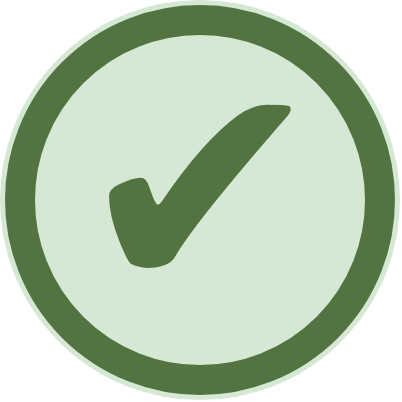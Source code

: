 <mxfile version="17.2.4" pages="8"><diagram id="aEp5_xybj7hWlpcM4Wdy" name="Yes"><mxGraphModel dx="985" dy="638" grid="1" gridSize="10" guides="1" tooltips="1" connect="1" arrows="1" fold="1" page="1" pageScale="1" pageWidth="200" pageHeight="200" math="0" shadow="0"><root><mxCell id="0"/><mxCell id="1" parent="0"/><mxCell id="VeX9WLtj4p4zOSQlRIPh-2" value="" style="ellipse;whiteSpace=wrap;html=1;strokeWidth=20;fontSize=150;fontFamily=Verdana;spacingBottom=10;strokeColor=#D5E8D4;" vertex="1" parent="1"><mxGeometry x="10" y="10" width="180" height="180" as="geometry"/></mxCell><mxCell id="s5nP1_swYgWL-MB_X0Yr-1" value="✔" style="ellipse;whiteSpace=wrap;html=1;strokeWidth=15;fontSize=150;fontFamily=Verdana;fillColor=#d5e8d4;strokeColor=#537341;fontColor=#537341;spacingBottom=10;" vertex="1" parent="1"><mxGeometry x="10" y="10" width="180" height="180" as="geometry"/></mxCell></root></mxGraphModel></diagram><diagram name="YesSquare" id="AqAO4a6pKdmLZ1ZHQnxo"><mxGraphModel dx="1182" dy="565" grid="1" gridSize="10" guides="1" tooltips="1" connect="1" arrows="1" fold="1" page="1" pageScale="1" pageWidth="200" pageHeight="200" math="0" shadow="0"><root><mxCell id="ZOhvkAdCmdzVXdfbpHQo-0"/><mxCell id="ZOhvkAdCmdzVXdfbpHQo-1" parent="ZOhvkAdCmdzVXdfbpHQo-0"/><mxCell id="G3VGbHciXomis-ANXArl-0" value="✔" style="whiteSpace=wrap;html=1;aspect=fixed;fontFamily=Verdana;fontSize=150;strokeColor=#537341;strokeWidth=1;fillColor=#d5e8d4;fontColor=#537341;spacingBottom=10;" vertex="1" parent="ZOhvkAdCmdzVXdfbpHQo-1"><mxGeometry y="200" width="200" height="200" as="geometry"/></mxCell></root></mxGraphModel></diagram><diagram name="IfNeedBe" id="uHLUREcmFy0cR1v6xnNb"><mxGraphModel dx="1182" dy="765" grid="1" gridSize="10" guides="1" tooltips="1" connect="1" arrows="1" fold="1" page="1" pageScale="1" pageWidth="200" pageHeight="200" math="0" shadow="0"><root><mxCell id="2JQ4D0j1xpL0WkVz7ujV-0"/><mxCell id="2JQ4D0j1xpL0WkVz7ujV-1" parent="2JQ4D0j1xpL0WkVz7ujV-0"/><mxCell id="uB37S0AH1KF6DqXlZfyM-0" value="" style="ellipse;whiteSpace=wrap;html=1;strokeWidth=20;fontSize=90;fontFamily=Verdana;fillColor=none;strokeColor=#FFF2CC;fontColor=#D6B656;spacingBottom=20;fontStyle=0" vertex="1" parent="2JQ4D0j1xpL0WkVz7ujV-1"><mxGeometry x="10" y="10" width="180" height="180" as="geometry"/></mxCell><mxCell id="2JQ4D0j1xpL0WkVz7ujV-2" value="(&lt;font style=&quot;font-size: 90px;&quot;&gt;✔)&lt;/font&gt;" style="ellipse;whiteSpace=wrap;html=1;strokeWidth=15;fontSize=90;fontFamily=Verdana;fillColor=#fff2cc;strokeColor=#d6b656;fontColor=#D6B656;spacingBottom=20;fontStyle=0" vertex="1" parent="2JQ4D0j1xpL0WkVz7ujV-1"><mxGeometry x="10" y="10" width="180" height="180" as="geometry"/></mxCell></root></mxGraphModel></diagram><diagram name="IfNeedBeSquare" id="qleLI-RrqGsEygJsewzH"><mxGraphModel dx="1182" dy="565" grid="1" gridSize="10" guides="1" tooltips="1" connect="1" arrows="1" fold="1" page="1" pageScale="1" pageWidth="200" pageHeight="200" math="0" shadow="0"><root><mxCell id="64k7U6W1BliApiPDIo-H-0"/><mxCell id="64k7U6W1BliApiPDIo-H-1" parent="64k7U6W1BliApiPDIo-H-0"/><mxCell id="HxSsrYVN7eelewWlKYH6-0" value="(&lt;font style=&quot;font-size: 90px&quot;&gt;✔)&lt;/font&gt;" style="whiteSpace=wrap;html=1;aspect=fixed;fontFamily=Verdana;fontSize=90;strokeColor=#D6B656;strokeWidth=1;fillColor=#fff2cc;fontColor=#D6B656;spacingBottom=20;" vertex="1" parent="64k7U6W1BliApiPDIo-H-1"><mxGeometry y="200" width="200" height="200" as="geometry"/></mxCell></root></mxGraphModel></diagram><diagram name="No" id="Y-fMs1Ky7fLgwTqaHxZx"><mxGraphModel dx="1182" dy="765" grid="1" gridSize="10" guides="1" tooltips="1" connect="1" arrows="1" fold="1" page="1" pageScale="1" pageWidth="200" pageHeight="200" math="0" shadow="0"><root><mxCell id="4v0P7hvknYe8wGfco_zS-0"/><mxCell id="4v0P7hvknYe8wGfco_zS-1" parent="4v0P7hvknYe8wGfco_zS-0"/><mxCell id="dp83ueCGj0fV6T46jPdK-0" value="" style="ellipse;whiteSpace=wrap;html=1;strokeWidth=20;fontSize=150;fontFamily=Verdana;fillColor=none;strokeColor=#F8CECC;spacingBottom=10;" vertex="1" parent="4v0P7hvknYe8wGfco_zS-1"><mxGeometry x="10" y="10" width="180" height="180" as="geometry"/></mxCell><mxCell id="4v0P7hvknYe8wGfco_zS-2" value="&lt;font color=&quot;#733432&quot;&gt;✘&lt;/font&gt;" style="ellipse;whiteSpace=wrap;html=1;strokeWidth=15;fontSize=150;fontFamily=Verdana;fillColor=#f8cecc;strokeColor=#733432;spacingBottom=10;" vertex="1" parent="4v0P7hvknYe8wGfco_zS-1"><mxGeometry x="10" y="10" width="180" height="180" as="geometry"/></mxCell></root></mxGraphModel></diagram><diagram name="NoSquare" id="N0tl-YX4uXhHSzXRp5PY"><mxGraphModel dx="1182" dy="565" grid="1" gridSize="10" guides="1" tooltips="1" connect="1" arrows="1" fold="1" page="1" pageScale="1" pageWidth="200" pageHeight="200" math="0" shadow="0"><root><mxCell id="BWKI2bEisUnetS2r41YR-0"/><mxCell id="BWKI2bEisUnetS2r41YR-1" parent="BWKI2bEisUnetS2r41YR-0"/><mxCell id="9zhyJsSGlWPf8O6zFSrl-0" value="&lt;font style=&quot;font-size: 150px;&quot; color=&quot;#733432&quot;&gt;✘&lt;/font&gt;" style="whiteSpace=wrap;html=1;aspect=fixed;fontFamily=Verdana;fontSize=150;strokeColor=#733432;strokeWidth=1;fillColor=#f8cecc;spacingBottom=10;" vertex="1" parent="BWKI2bEisUnetS2r41YR-1"><mxGeometry y="200" width="200" height="200" as="geometry"/></mxCell></root></mxGraphModel></diagram><diagram name="None" id="AO2HgDxcp7Xk5dkElIGv"><mxGraphModel dx="1182" dy="765" grid="1" gridSize="10" guides="1" tooltips="1" connect="1" arrows="1" fold="1" page="1" pageScale="1" pageWidth="200" pageHeight="200" math="0" shadow="0"><root><mxCell id="5dgeypVTSFKxGQeTQI-7-0"/><mxCell id="5dgeypVTSFKxGQeTQI-7-1" parent="5dgeypVTSFKxGQeTQI-7-0"/><mxCell id="9YBnE3iW_WGV9sbeXMvu-0" value="" style="ellipse;whiteSpace=wrap;html=1;strokeWidth=20;fontSize=150;fontFamily=Verdana;fillColor=none;strokeColor=#F5F5F5;fontColor=#666666;fontStyle=1;" vertex="1" parent="5dgeypVTSFKxGQeTQI-7-1"><mxGeometry x="10" y="10" width="180" height="180" as="geometry"/></mxCell><mxCell id="5dgeypVTSFKxGQeTQI-7-2" value="?" style="ellipse;whiteSpace=wrap;html=1;strokeWidth=15;fontSize=150;fontFamily=Verdana;fillColor=#f5f5f5;strokeColor=#666666;fontColor=#666666;fontStyle=1;" vertex="1" parent="5dgeypVTSFKxGQeTQI-7-1"><mxGeometry x="10" y="10" width="180" height="180" as="geometry"/></mxCell></root></mxGraphModel></diagram><diagram name="NoneSquare" id="lCpe4R9n4PAz6Vg42d05"><mxGraphModel dx="1182" dy="565" grid="1" gridSize="10" guides="1" tooltips="1" connect="1" arrows="1" fold="1" page="1" pageScale="1" pageWidth="200" pageHeight="200" math="0" shadow="0"><root><mxCell id="KZd7_s0JY9tSaisPT1wb-0"/><mxCell id="KZd7_s0JY9tSaisPT1wb-1" parent="KZd7_s0JY9tSaisPT1wb-0"/><mxCell id="E0R8YWz7-navmUIj_CCT-4" value="?" style="whiteSpace=wrap;html=1;aspect=fixed;fontFamily=Verdana;fontSize=150;fontColor=#666666;strokeColor=#666666;strokeWidth=1;fillColor=#f5f5f5;fontStyle=1;spacingBottom=0;" vertex="1" parent="KZd7_s0JY9tSaisPT1wb-1"><mxGeometry y="200" width="200" height="200" as="geometry"/></mxCell></root></mxGraphModel></diagram></mxfile>